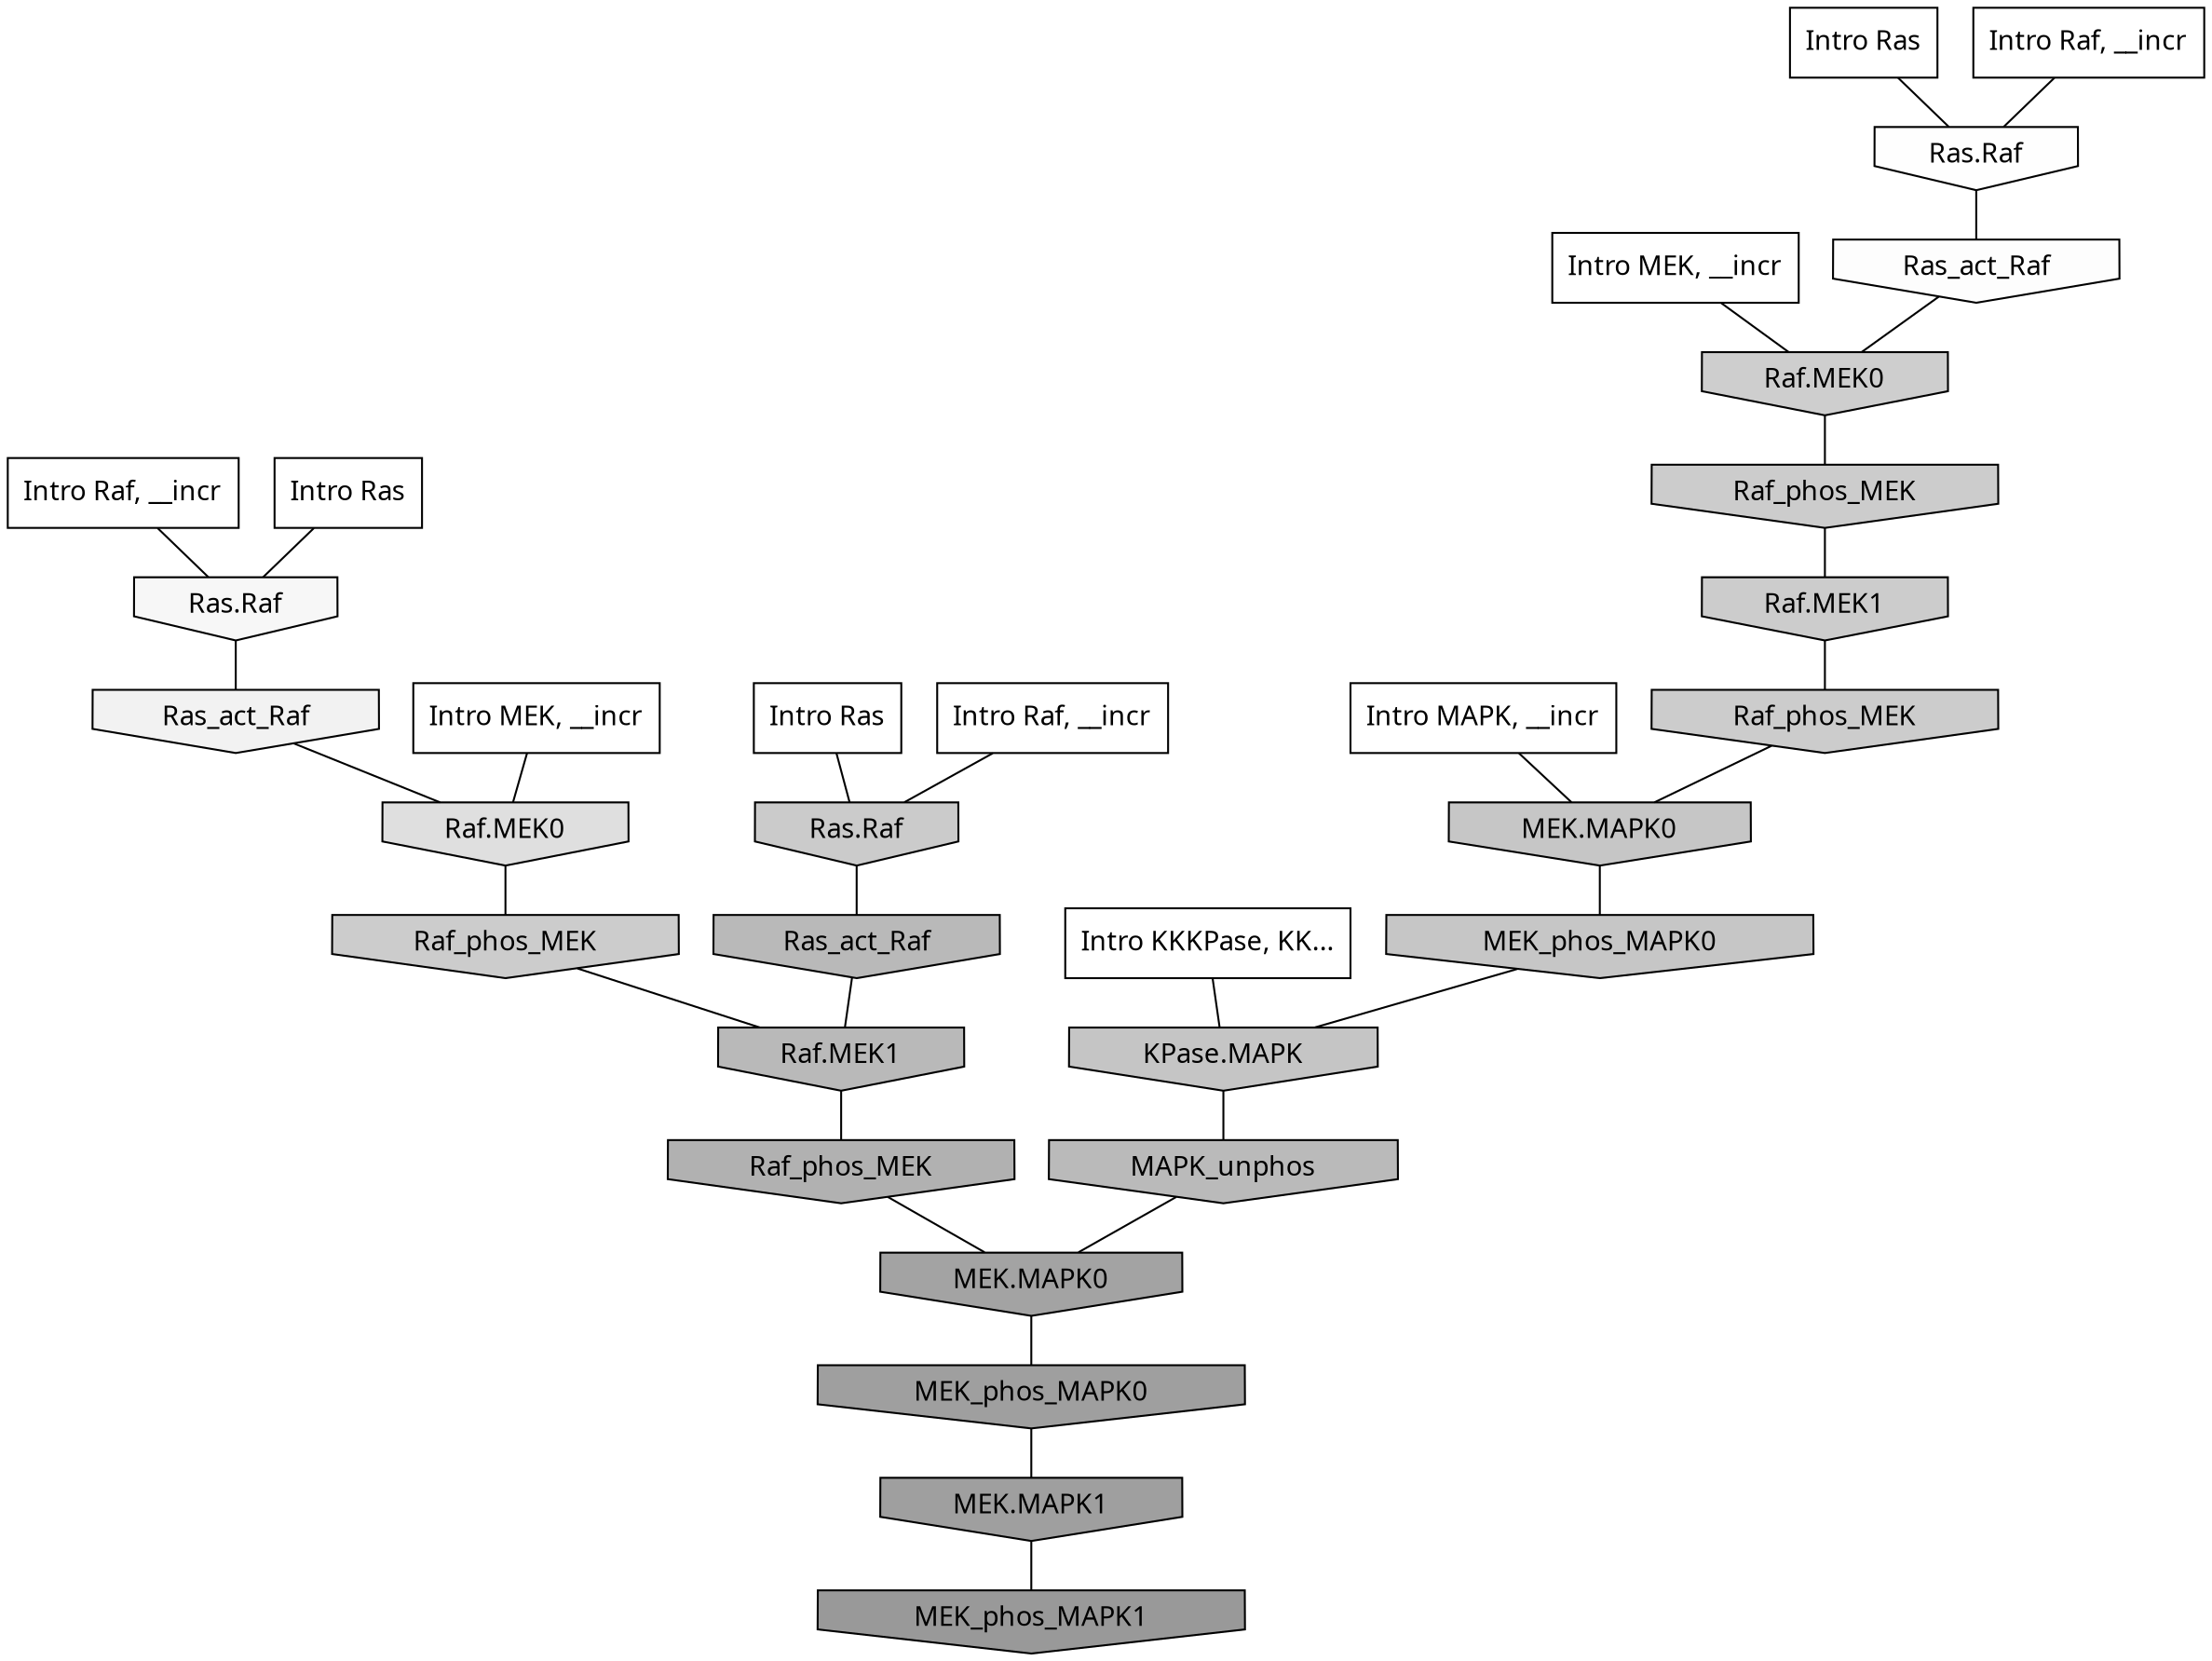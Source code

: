 digraph G{
  rankdir="TB";
  ranksep=0.30;
  node [fontname="CMU Serif"];
  edge [fontname="CMU Serif"];
  
  2 [label="Intro Ras", shape=rectangle, style=filled, fillcolor="0.000 0.000 1.000"]
  
  12 [label="Intro Ras", shape=rectangle, style=filled, fillcolor="0.000 0.000 1.000"]
  
  58 [label="Intro Ras", shape=rectangle, style=filled, fillcolor="0.000 0.000 1.000"]
  
  117 [label="Intro Raf, __incr", shape=rectangle, style=filled, fillcolor="0.000 0.000 1.000"]
  
  411 [label="Intro Raf, __incr", shape=rectangle, style=filled, fillcolor="0.000 0.000 1.000"]
  
  942 [label="Intro Raf, __incr", shape=rectangle, style=filled, fillcolor="0.000 0.000 1.000"]
  
  1564 [label="Intro MEK, __incr", shape=rectangle, style=filled, fillcolor="0.000 0.000 1.000"]
  
  1777 [label="Intro MEK, __incr", shape=rectangle, style=filled, fillcolor="0.000 0.000 1.000"]
  
  2312 [label="Intro MAPK, __incr", shape=rectangle, style=filled, fillcolor="0.000 0.000 1.000"]
  
  3168 [label="Intro KKKPase, KK...", shape=rectangle, style=filled, fillcolor="0.000 0.000 1.000"]
  
  3353 [label="Ras.Raf", shape=invhouse, style=filled, fillcolor="0.000 0.000 0.993"]
  
  3356 [label="Ras_act_Raf", shape=invhouse, style=filled, fillcolor="0.000 0.000 0.992"]
  
  3562 [label="Ras.Raf", shape=invhouse, style=filled, fillcolor="0.000 0.000 0.965"]
  
  3738 [label="Ras_act_Raf", shape=invhouse, style=filled, fillcolor="0.000 0.000 0.949"]
  
  5031 [label="Raf.MEK0", shape=invhouse, style=filled, fillcolor="0.000 0.000 0.873"]
  
  6484 [label="Raf.MEK0", shape=invhouse, style=filled, fillcolor="0.000 0.000 0.805"]
  
  6666 [label="Raf_phos_MEK", shape=invhouse, style=filled, fillcolor="0.000 0.000 0.799"]
  
  6709 [label="Raf_phos_MEK", shape=invhouse, style=filled, fillcolor="0.000 0.000 0.797"]
  
  6711 [label="Raf.MEK1", shape=invhouse, style=filled, fillcolor="0.000 0.000 0.797"]
  
  6715 [label="Raf_phos_MEK", shape=invhouse, style=filled, fillcolor="0.000 0.000 0.797"]
  
  6745 [label="Ras.Raf", shape=invhouse, style=filled, fillcolor="0.000 0.000 0.796"]
  
  7436 [label="MEK.MAPK0", shape=invhouse, style=filled, fillcolor="0.000 0.000 0.775"]
  
  7438 [label="MEK_phos_MAPK0", shape=invhouse, style=filled, fillcolor="0.000 0.000 0.775"]
  
  7581 [label="KPase.MAPK", shape=invhouse, style=filled, fillcolor="0.000 0.000 0.772"]
  
  9268 [label="MAPK_unphos", shape=invhouse, style=filled, fillcolor="0.000 0.000 0.727"]
  
  9368 [label="Ras_act_Raf", shape=invhouse, style=filled, fillcolor="0.000 0.000 0.725"]
  
  9374 [label="Raf.MEK1", shape=invhouse, style=filled, fillcolor="0.000 0.000 0.724"]
  
  10968 [label="Raf_phos_MEK", shape=invhouse, style=filled, fillcolor="0.000 0.000 0.694"]
  
  14885 [label="MEK.MAPK0", shape=invhouse, style=filled, fillcolor="0.000 0.000 0.639"]
  
  15912 [label="MEK_phos_MAPK0", shape=invhouse, style=filled, fillcolor="0.000 0.000 0.623"]
  
  15915 [label="MEK.MAPK1", shape=invhouse, style=filled, fillcolor="0.000 0.000 0.623"]
  
  16945 [label="MEK_phos_MAPK1", shape=invhouse, style=filled, fillcolor="0.000 0.000 0.600"]
  
  
  15915 -> 16945 [dir=none, color="0.000 0.000 0.000"] 
  15912 -> 15915 [dir=none, color="0.000 0.000 0.000"] 
  14885 -> 15912 [dir=none, color="0.000 0.000 0.000"] 
  10968 -> 14885 [dir=none, color="0.000 0.000 0.000"] 
  9374 -> 10968 [dir=none, color="0.000 0.000 0.000"] 
  9368 -> 9374 [dir=none, color="0.000 0.000 0.000"] 
  9268 -> 14885 [dir=none, color="0.000 0.000 0.000"] 
  7581 -> 9268 [dir=none, color="0.000 0.000 0.000"] 
  7438 -> 7581 [dir=none, color="0.000 0.000 0.000"] 
  7436 -> 7438 [dir=none, color="0.000 0.000 0.000"] 
  6745 -> 9368 [dir=none, color="0.000 0.000 0.000"] 
  6715 -> 7436 [dir=none, color="0.000 0.000 0.000"] 
  6711 -> 6715 [dir=none, color="0.000 0.000 0.000"] 
  6709 -> 6711 [dir=none, color="0.000 0.000 0.000"] 
  6666 -> 9374 [dir=none, color="0.000 0.000 0.000"] 
  6484 -> 6709 [dir=none, color="0.000 0.000 0.000"] 
  5031 -> 6666 [dir=none, color="0.000 0.000 0.000"] 
  3738 -> 5031 [dir=none, color="0.000 0.000 0.000"] 
  3562 -> 3738 [dir=none, color="0.000 0.000 0.000"] 
  3356 -> 6484 [dir=none, color="0.000 0.000 0.000"] 
  3353 -> 3356 [dir=none, color="0.000 0.000 0.000"] 
  3168 -> 7581 [dir=none, color="0.000 0.000 0.000"] 
  2312 -> 7436 [dir=none, color="0.000 0.000 0.000"] 
  1777 -> 5031 [dir=none, color="0.000 0.000 0.000"] 
  1564 -> 6484 [dir=none, color="0.000 0.000 0.000"] 
  942 -> 3353 [dir=none, color="0.000 0.000 0.000"] 
  411 -> 3562 [dir=none, color="0.000 0.000 0.000"] 
  117 -> 6745 [dir=none, color="0.000 0.000 0.000"] 
  58 -> 3353 [dir=none, color="0.000 0.000 0.000"] 
  12 -> 6745 [dir=none, color="0.000 0.000 0.000"] 
  2 -> 3562 [dir=none, color="0.000 0.000 0.000"] 
  
  }
